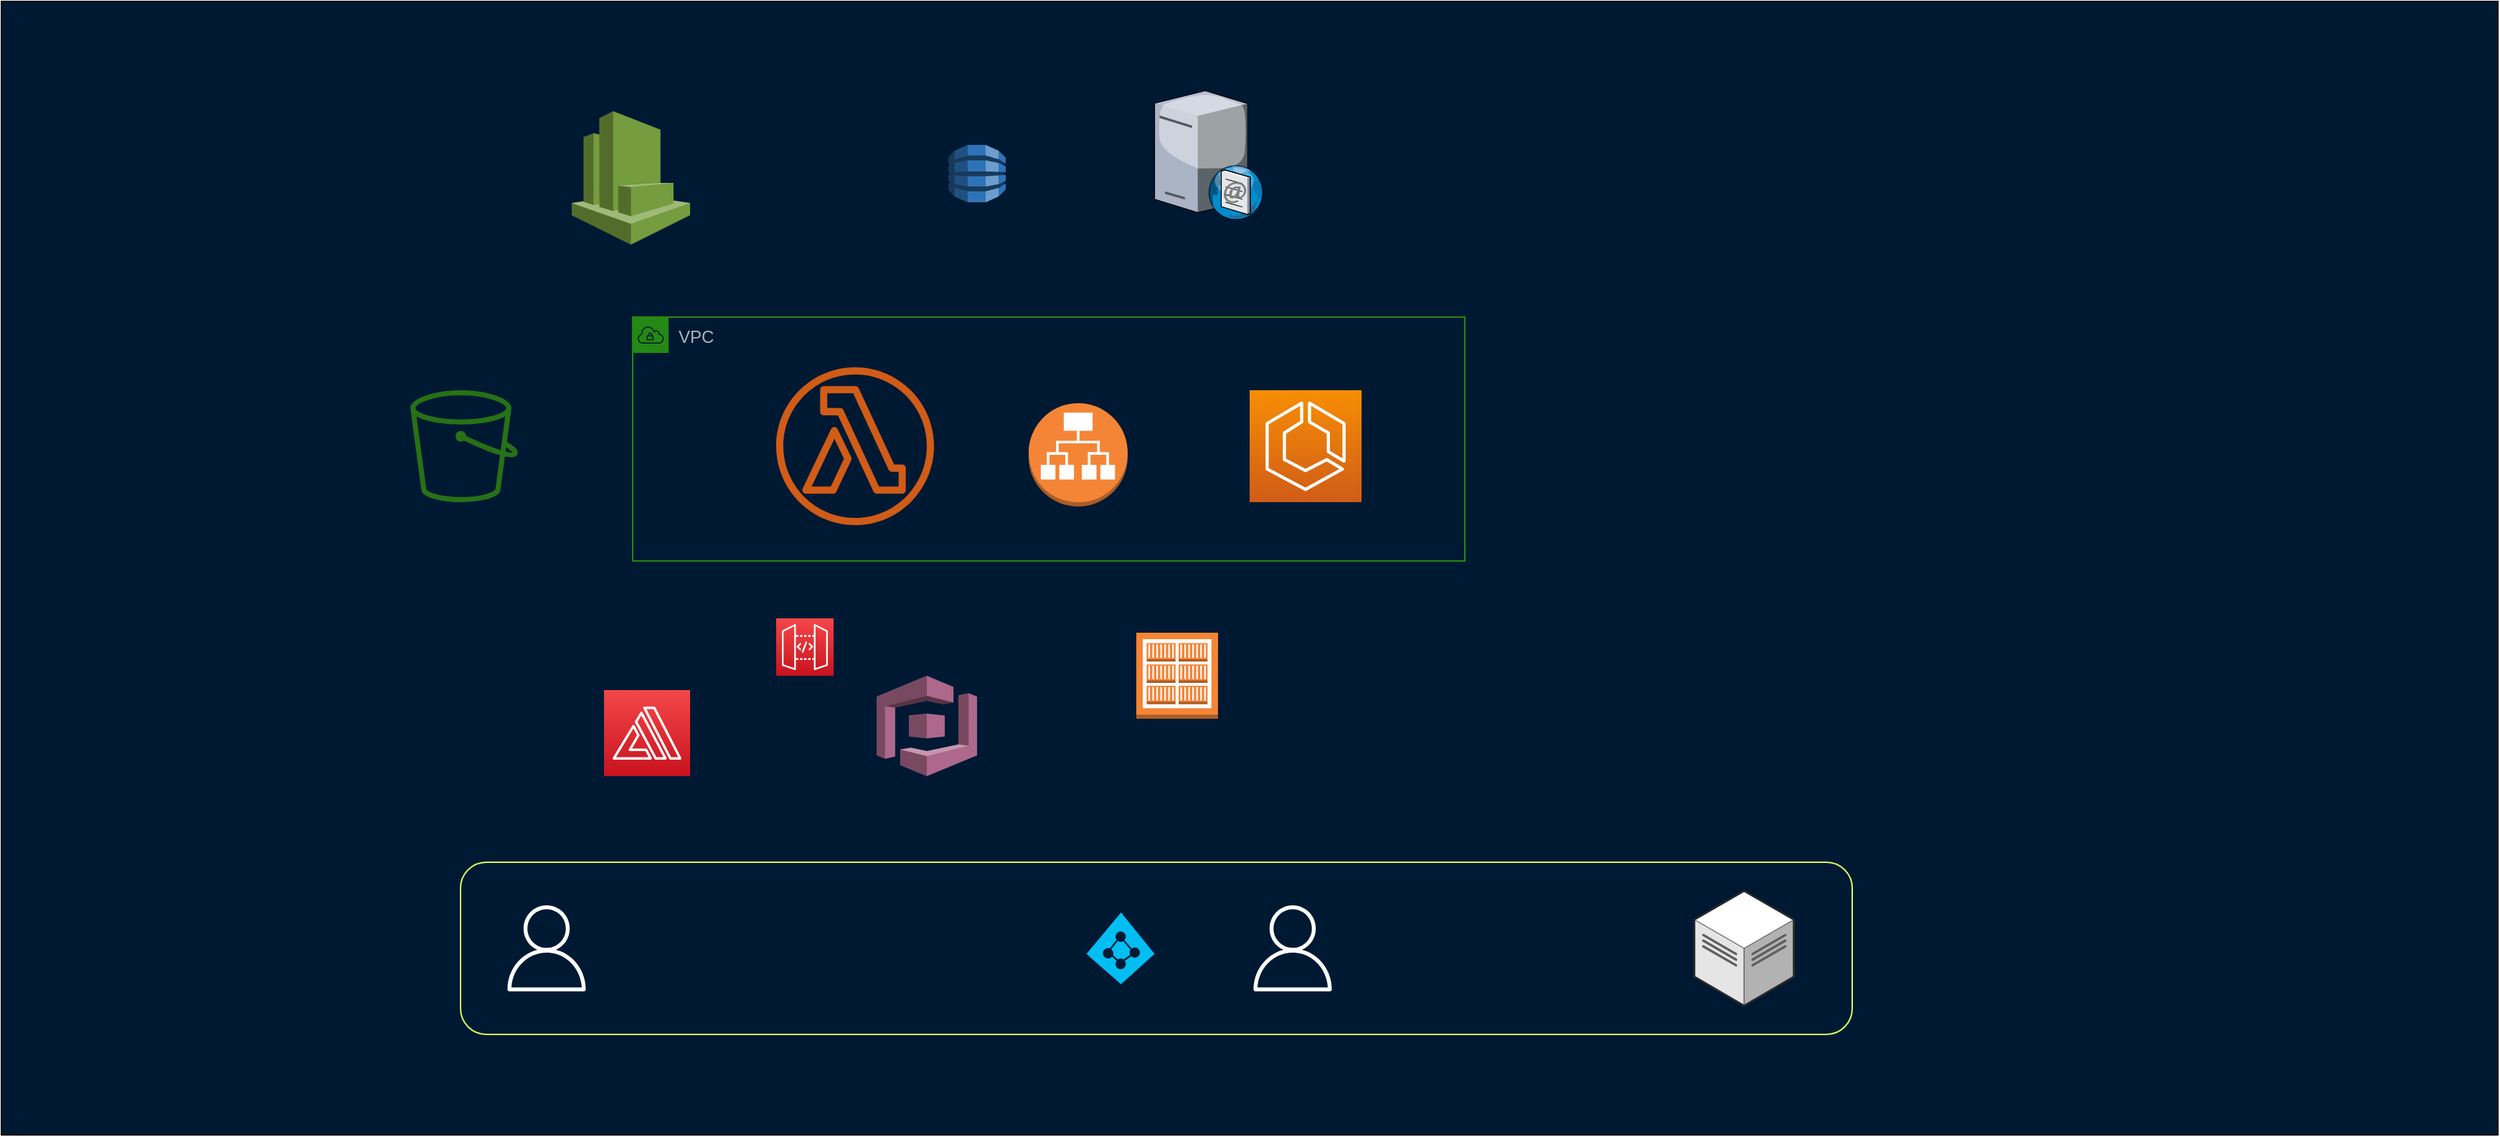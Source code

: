 <mxfile version="14.6.9" type="github">
  <diagram id="a3R2w4tenQ1a1NCuHC_m" name="Page-1">
    <mxGraphModel dx="3066" dy="964" grid="1" gridSize="10" guides="1" tooltips="1" connect="1" arrows="1" fold="1" page="1" pageScale="1" pageWidth="850" pageHeight="1100" math="0" shadow="0">
      <root>
        <mxCell id="0" />
        <mxCell id="1" parent="0" />
        <mxCell id="aP_DREw8w3PdNv23wdk8-1" value="" style="rounded=0;whiteSpace=wrap;html=1;fillColor=#001933;" vertex="1" parent="1">
          <mxGeometry x="-360" y="20" width="1740" height="790" as="geometry" />
        </mxCell>
        <mxCell id="aP_DREw8w3PdNv23wdk8-2" value="" style="outlineConnect=0;fontColor=#232F3E;gradientColor=none;fillColor=#D05C17;strokeColor=none;dashed=0;verticalLabelPosition=bottom;verticalAlign=top;align=center;html=1;fontSize=12;fontStyle=0;aspect=fixed;pointerEvents=1;shape=mxgraph.aws4.lambda_function;" vertex="1" parent="1">
          <mxGeometry x="180" y="275" width="110" height="110" as="geometry" />
        </mxCell>
        <mxCell id="aP_DREw8w3PdNv23wdk8-3" value="" style="points=[[0,0,0],[0.25,0,0],[0.5,0,0],[0.75,0,0],[1,0,0],[0,1,0],[0.25,1,0],[0.5,1,0],[0.75,1,0],[1,1,0],[0,0.25,0],[0,0.5,0],[0,0.75,0],[1,0.25,0],[1,0.5,0],[1,0.75,0]];outlineConnect=0;fontColor=#232F3E;gradientColor=#F54749;gradientDirection=north;fillColor=#C7131F;strokeColor=#ffffff;dashed=0;verticalLabelPosition=bottom;verticalAlign=top;align=center;html=1;fontSize=12;fontStyle=0;aspect=fixed;shape=mxgraph.aws4.resourceIcon;resIcon=mxgraph.aws4.api_gateway;" vertex="1" parent="1">
          <mxGeometry x="180" y="450" width="40" height="40" as="geometry" />
        </mxCell>
        <mxCell id="aP_DREw8w3PdNv23wdk8-4" value="" style="points=[[0,0,0],[0.25,0,0],[0.5,0,0],[0.75,0,0],[1,0,0],[0,1,0],[0.25,1,0],[0.5,1,0],[0.75,1,0],[1,1,0],[0,0.25,0],[0,0.5,0],[0,0.75,0],[1,0.25,0],[1,0.5,0],[1,0.75,0]];outlineConnect=0;fontColor=#232F3E;gradientColor=#F78E04;gradientDirection=north;fillColor=#D05C17;strokeColor=#ffffff;dashed=0;verticalLabelPosition=bottom;verticalAlign=top;align=center;html=1;fontSize=12;fontStyle=0;aspect=fixed;shape=mxgraph.aws4.resourceIcon;resIcon=mxgraph.aws4.ecs;" vertex="1" parent="1">
          <mxGeometry x="510" y="291" width="78" height="78" as="geometry" />
        </mxCell>
        <mxCell id="aP_DREw8w3PdNv23wdk8-5" value="VPC" style="points=[[0,0],[0.25,0],[0.5,0],[0.75,0],[1,0],[1,0.25],[1,0.5],[1,0.75],[1,1],[0.75,1],[0.5,1],[0.25,1],[0,1],[0,0.75],[0,0.5],[0,0.25]];outlineConnect=0;gradientColor=none;html=1;whiteSpace=wrap;fontSize=12;fontStyle=0;shape=mxgraph.aws4.group;grIcon=mxgraph.aws4.group_vpc;strokeColor=#248814;fillColor=none;verticalAlign=top;align=left;spacingLeft=30;fontColor=#AAB7B8;dashed=0;" vertex="1" parent="1">
          <mxGeometry x="80" y="240" width="580" height="170" as="geometry" />
        </mxCell>
        <mxCell id="aP_DREw8w3PdNv23wdk8-6" value="" style="outlineConnect=0;dashed=0;verticalLabelPosition=bottom;verticalAlign=top;align=center;html=1;shape=mxgraph.aws3.dynamo_db;fillColor=#2E73B8;gradientColor=none;" vertex="1" parent="1">
          <mxGeometry x="300" y="120" width="40" height="40" as="geometry" />
        </mxCell>
        <mxCell id="aP_DREw8w3PdNv23wdk8-7" value="" style="points=[[0,0,0],[0.25,0,0],[0.5,0,0],[0.75,0,0],[1,0,0],[0,1,0],[0.25,1,0],[0.5,1,0],[0.75,1,0],[1,1,0],[0,0.25,0],[0,0.5,0],[0,0.75,0],[1,0.25,0],[1,0.5,0],[1,0.75,0]];outlineConnect=0;fontColor=#232F3E;gradientColor=#F54749;gradientDirection=north;fillColor=#C7131F;strokeColor=#ffffff;dashed=0;verticalLabelPosition=bottom;verticalAlign=top;align=center;html=1;fontSize=12;fontStyle=0;aspect=fixed;shape=mxgraph.aws4.resourceIcon;resIcon=mxgraph.aws4.amplify;" vertex="1" parent="1">
          <mxGeometry x="60" y="500" width="60" height="60" as="geometry" />
        </mxCell>
        <mxCell id="aP_DREw8w3PdNv23wdk8-8" value="" style="outlineConnect=0;dashed=0;verticalLabelPosition=bottom;verticalAlign=top;align=center;html=1;shape=mxgraph.aws3.cognito;fillColor=#AD688B;gradientColor=none;" vertex="1" parent="1">
          <mxGeometry x="250" y="490" width="70" height="70" as="geometry" />
        </mxCell>
        <mxCell id="aP_DREw8w3PdNv23wdk8-10" value="" style="outlineConnect=0;fontColor=#232F3E;gradientColor=none;fillColor=#277116;strokeColor=none;dashed=0;verticalLabelPosition=bottom;verticalAlign=top;align=center;html=1;fontSize=12;fontStyle=0;aspect=fixed;pointerEvents=1;shape=mxgraph.aws4.bucket;" vertex="1" parent="1">
          <mxGeometry x="-75" y="291" width="75" height="78" as="geometry" />
        </mxCell>
        <mxCell id="aP_DREw8w3PdNv23wdk8-11" value="" style="rounded=1;whiteSpace=wrap;html=1;fillColor=#001933;strokeColor=#D5FF61;" vertex="1" parent="1">
          <mxGeometry x="-40" y="620" width="970" height="120" as="geometry" />
        </mxCell>
        <mxCell id="aP_DREw8w3PdNv23wdk8-12" value="" style="outlineConnect=0;fontColor=#232F3E;gradientColor=none;fillColor=#FFFFFF;strokeColor=none;dashed=0;verticalLabelPosition=bottom;verticalAlign=top;align=center;html=1;fontSize=12;fontStyle=0;aspect=fixed;pointerEvents=1;shape=mxgraph.aws4.user;" vertex="1" parent="1">
          <mxGeometry x="-10" y="650" width="60" height="60" as="geometry" />
        </mxCell>
        <mxCell id="aP_DREw8w3PdNv23wdk8-13" value="" style="outlineConnect=0;fontColor=#232F3E;gradientColor=none;fillColor=#FFFFFF;strokeColor=none;dashed=0;verticalLabelPosition=bottom;verticalAlign=top;align=center;html=1;fontSize=12;fontStyle=0;aspect=fixed;pointerEvents=1;shape=mxgraph.aws4.user;" vertex="1" parent="1">
          <mxGeometry x="510" y="650" width="60" height="60" as="geometry" />
        </mxCell>
        <mxCell id="aP_DREw8w3PdNv23wdk8-14" value="" style="verticalLabelPosition=bottom;html=1;verticalAlign=top;align=center;strokeColor=none;fillColor=#00BEF2;shape=mxgraph.azure.azure_active_directory;" vertex="1" parent="1">
          <mxGeometry x="396.25" y="655" width="47.5" height="50" as="geometry" />
        </mxCell>
        <mxCell id="aP_DREw8w3PdNv23wdk8-15" value="" style="verticalLabelPosition=bottom;html=1;verticalAlign=top;strokeWidth=1;align=center;outlineConnect=0;dashed=0;outlineConnect=0;shape=mxgraph.aws3d.dataCenter;strokeColor=#5E5E5E;aspect=fixed;fillColor=#FFFFFF;" vertex="1" parent="1">
          <mxGeometry x="820" y="640" width="69.3" height="80" as="geometry" />
        </mxCell>
        <mxCell id="aP_DREw8w3PdNv23wdk8-18" value="" style="verticalLabelPosition=bottom;aspect=fixed;html=1;verticalAlign=top;strokeColor=none;align=center;outlineConnect=0;shape=mxgraph.citrix.smtp_server;fillColor=#FFFFFF;" vertex="1" parent="1">
          <mxGeometry x="443.75" y="80" width="76" height="92" as="geometry" />
        </mxCell>
        <mxCell id="aP_DREw8w3PdNv23wdk8-19" value="" style="outlineConnect=0;dashed=0;verticalLabelPosition=bottom;verticalAlign=top;align=center;html=1;shape=mxgraph.aws3.ecr_registry;fillColor=#F58534;gradientColor=none;strokeColor=#33FF33;" vertex="1" parent="1">
          <mxGeometry x="431" y="460" width="57" height="60" as="geometry" />
        </mxCell>
        <mxCell id="aP_DREw8w3PdNv23wdk8-20" value="" style="outlineConnect=0;dashed=0;verticalLabelPosition=bottom;verticalAlign=top;align=center;html=1;shape=mxgraph.aws3.cloudwatch;fillColor=#759C3E;gradientColor=none;strokeColor=#33FF33;" vertex="1" parent="1">
          <mxGeometry x="37.5" y="96.5" width="82.5" height="93" as="geometry" />
        </mxCell>
        <mxCell id="aP_DREw8w3PdNv23wdk8-22" value="" style="outlineConnect=0;dashed=0;verticalLabelPosition=bottom;verticalAlign=top;align=center;html=1;shape=mxgraph.aws3.application_load_balancer;fillColor=#F58536;gradientColor=none;strokeColor=#33FF33;" vertex="1" parent="1">
          <mxGeometry x="356" y="300" width="69" height="72" as="geometry" />
        </mxCell>
      </root>
    </mxGraphModel>
  </diagram>
</mxfile>
